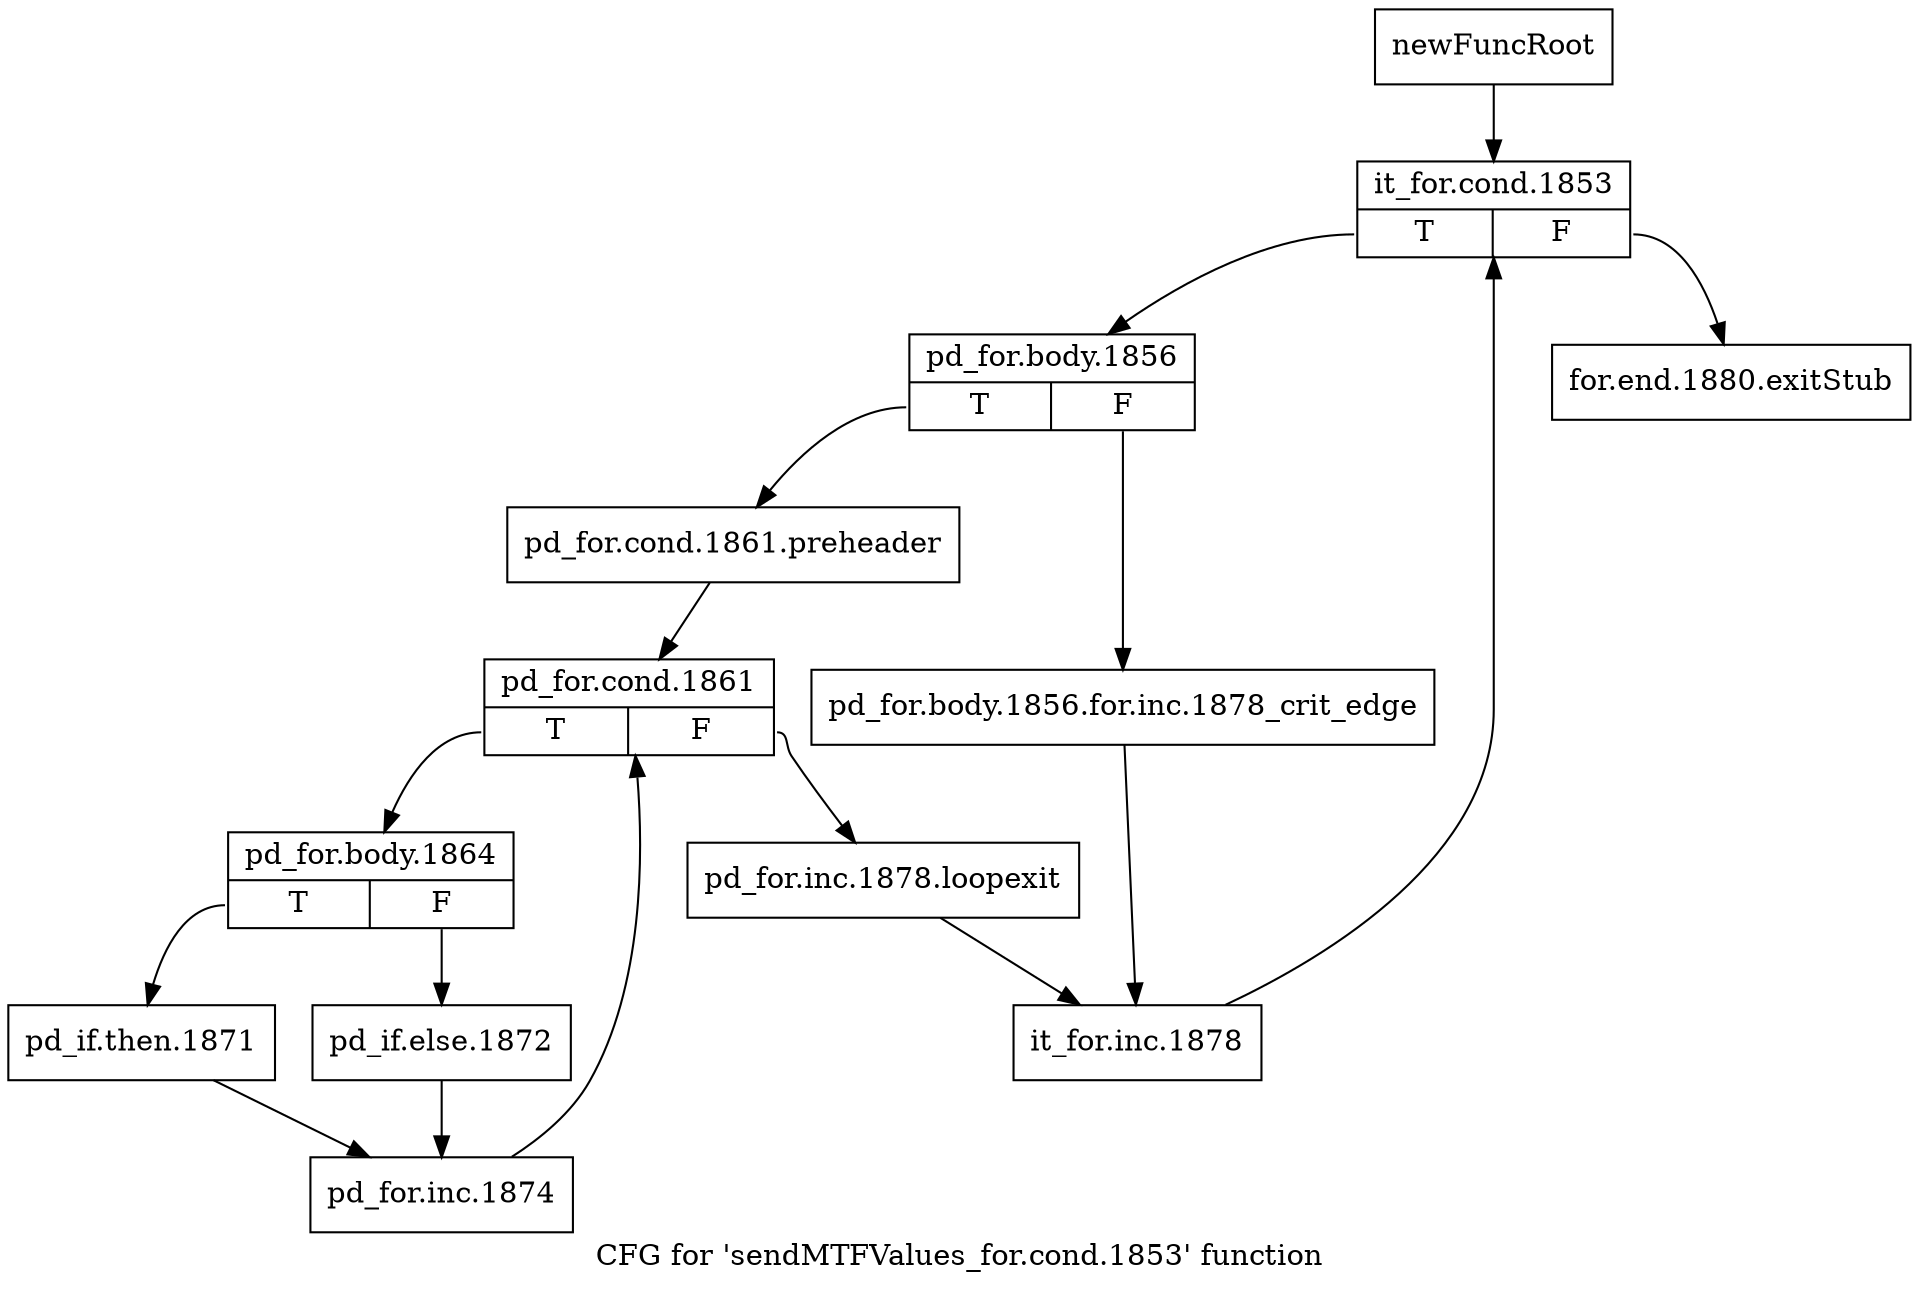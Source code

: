 digraph "CFG for 'sendMTFValues_for.cond.1853' function" {
	label="CFG for 'sendMTFValues_for.cond.1853' function";

	Node0x18bee00 [shape=record,label="{newFuncRoot}"];
	Node0x18bee00 -> Node0x18beea0;
	Node0x18bee50 [shape=record,label="{for.end.1880.exitStub}"];
	Node0x18beea0 [shape=record,label="{it_for.cond.1853|{<s0>T|<s1>F}}"];
	Node0x18beea0:s0 -> Node0x18beef0;
	Node0x18beea0:s1 -> Node0x18bee50;
	Node0x18beef0 [shape=record,label="{pd_for.body.1856|{<s0>T|<s1>F}}"];
	Node0x18beef0:s0 -> Node0x18bef90;
	Node0x18beef0:s1 -> Node0x18bef40;
	Node0x18bef40 [shape=record,label="{pd_for.body.1856.for.inc.1878_crit_edge}"];
	Node0x18bef40 -> Node0x18bf080;
	Node0x18bef90 [shape=record,label="{pd_for.cond.1861.preheader}"];
	Node0x18bef90 -> Node0x18befe0;
	Node0x18befe0 [shape=record,label="{pd_for.cond.1861|{<s0>T|<s1>F}}"];
	Node0x18befe0:s0 -> Node0x18bf0d0;
	Node0x18befe0:s1 -> Node0x18bf030;
	Node0x18bf030 [shape=record,label="{pd_for.inc.1878.loopexit}"];
	Node0x18bf030 -> Node0x18bf080;
	Node0x18bf080 [shape=record,label="{it_for.inc.1878}"];
	Node0x18bf080 -> Node0x18beea0;
	Node0x18bf0d0 [shape=record,label="{pd_for.body.1864|{<s0>T|<s1>F}}"];
	Node0x18bf0d0:s0 -> Node0x18bf170;
	Node0x18bf0d0:s1 -> Node0x18bf120;
	Node0x18bf120 [shape=record,label="{pd_if.else.1872}"];
	Node0x18bf120 -> Node0x18bf1c0;
	Node0x18bf170 [shape=record,label="{pd_if.then.1871}"];
	Node0x18bf170 -> Node0x18bf1c0;
	Node0x18bf1c0 [shape=record,label="{pd_for.inc.1874}"];
	Node0x18bf1c0 -> Node0x18befe0;
}
